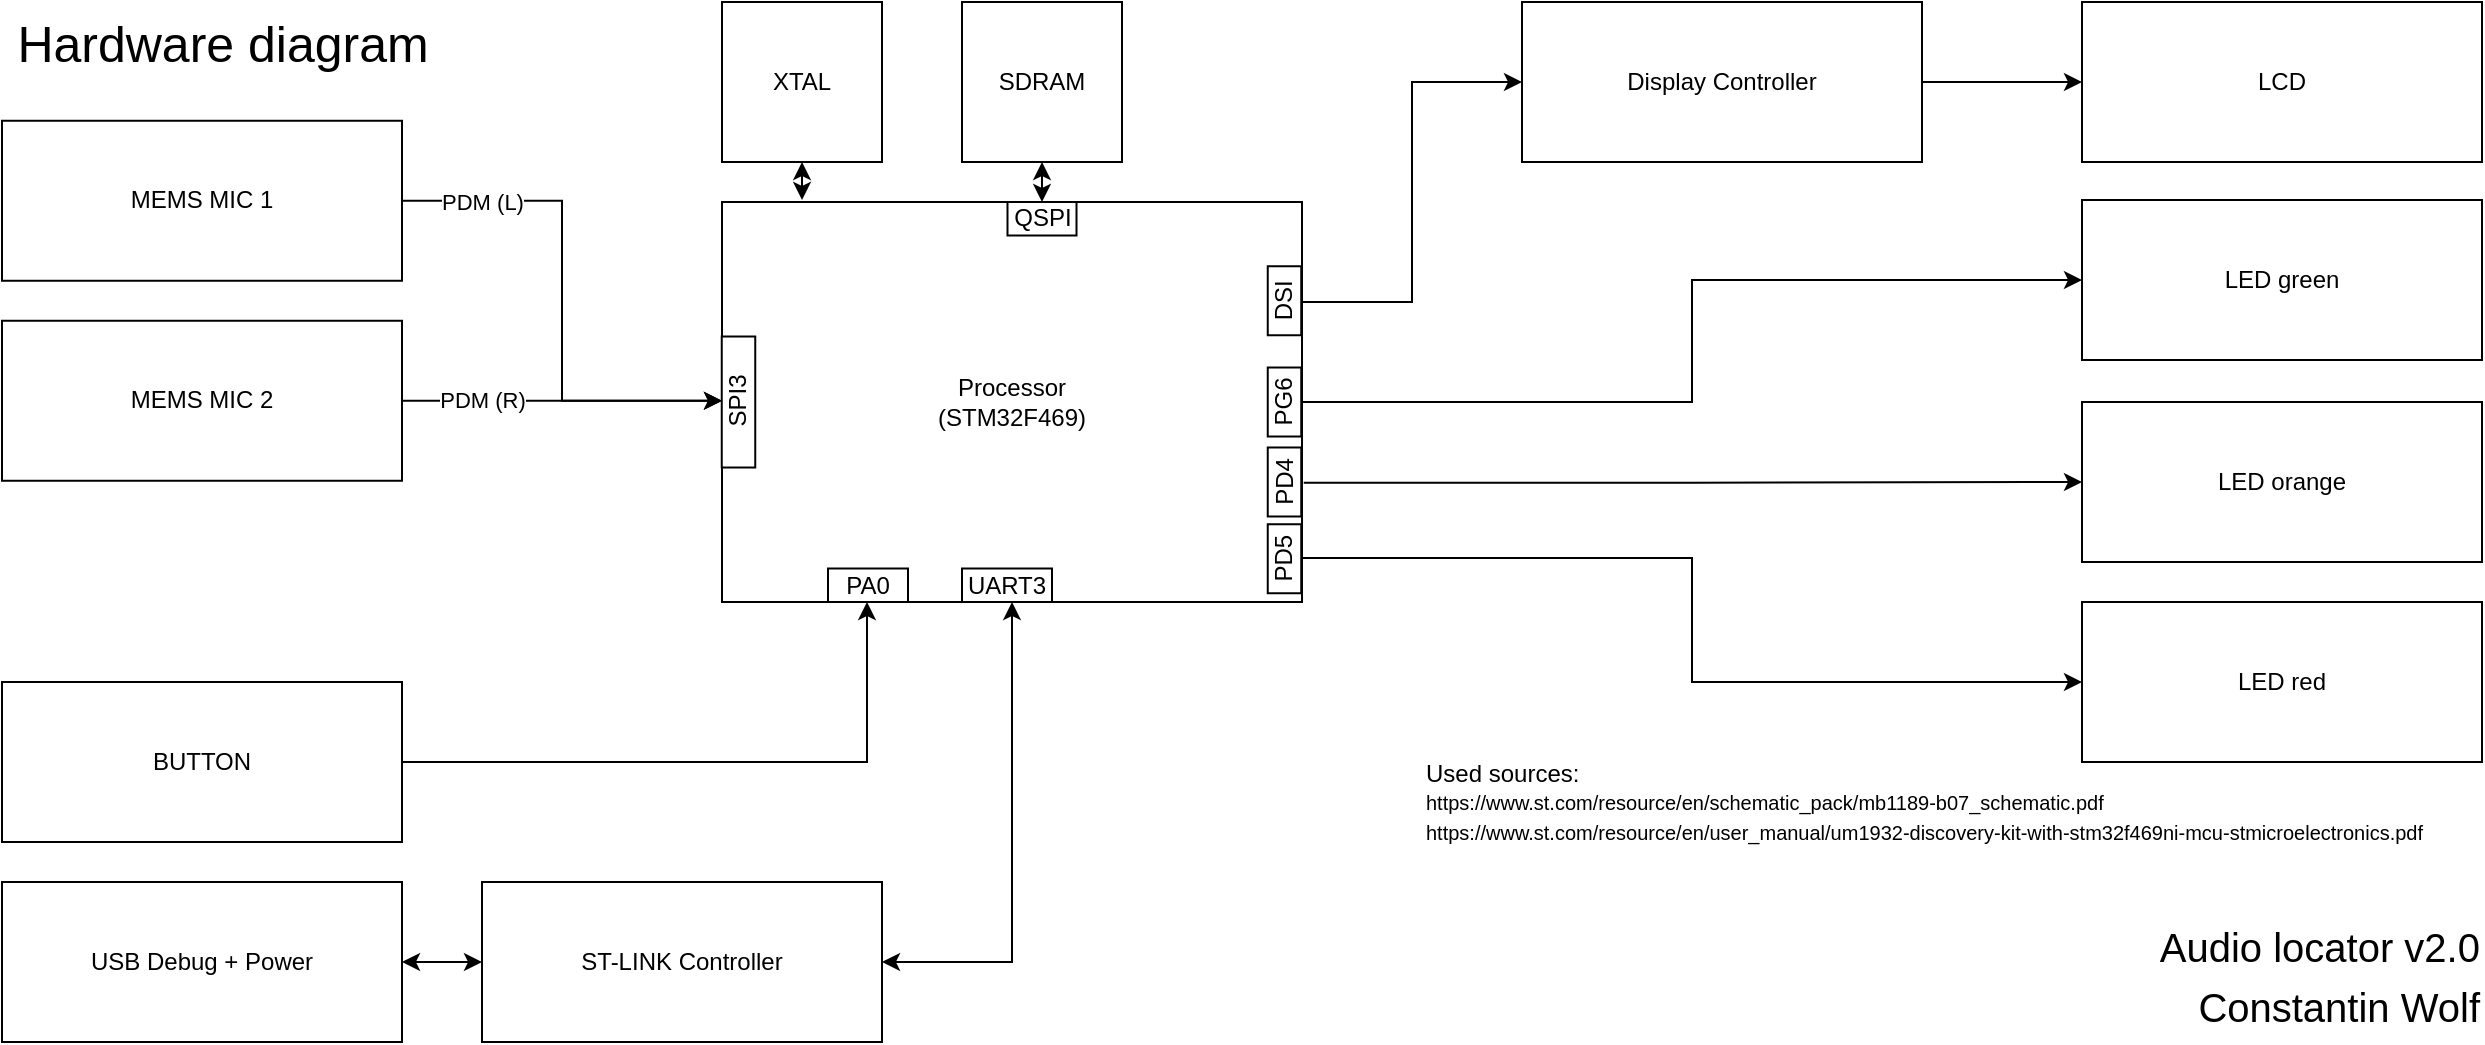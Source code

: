<mxfile version="17.4.0" type="device"><diagram name="Page-1" id="90a13364-a465-7bf4-72fc-28e22215d7a0"><mxGraphModel dx="1554" dy="852" grid="1" gridSize="10" guides="1" tooltips="1" connect="1" arrows="1" fold="1" page="1" pageScale="1.5" pageWidth="1169" pageHeight="826" background="none" math="0" shadow="0"><root><mxCell id="0" style=";html=1;"/><mxCell id="1" style=";html=1;" parent="0"/><mxCell id="evqkJ7rx5rSSmqUqfubl-22" style="edgeStyle=orthogonalEdgeStyle;rounded=0;orthogonalLoop=1;jettySize=auto;html=1;exitX=1;exitY=0.25;exitDx=0;exitDy=0;entryX=0;entryY=0.5;entryDx=0;entryDy=0;" parent="1" source="evqkJ7rx5rSSmqUqfubl-1" target="evqkJ7rx5rSSmqUqfubl-18" edge="1"><mxGeometry relative="1" as="geometry"/></mxCell><mxCell id="evqkJ7rx5rSSmqUqfubl-41" style="edgeStyle=orthogonalEdgeStyle;rounded=0;orthogonalLoop=1;jettySize=auto;html=1;exitX=1;exitY=0.5;exitDx=0;exitDy=0;startArrow=none;startFill=0;entryX=0;entryY=0.5;entryDx=0;entryDy=0;" parent="1" source="evqkJ7rx5rSSmqUqfubl-1" target="evqkJ7rx5rSSmqUqfubl-3" edge="1"><mxGeometry relative="1" as="geometry"><mxPoint x="1250" y="480" as="targetPoint"/></mxGeometry></mxCell><mxCell id="evqkJ7rx5rSSmqUqfubl-44" style="edgeStyle=orthogonalEdgeStyle;rounded=0;orthogonalLoop=1;jettySize=auto;html=1;exitX=1.003;exitY=0.702;exitDx=0;exitDy=0;entryX=0;entryY=0.5;entryDx=0;entryDy=0;startArrow=none;startFill=0;exitPerimeter=0;" parent="1" source="evqkJ7rx5rSSmqUqfubl-1" target="evqkJ7rx5rSSmqUqfubl-4" edge="1"><mxGeometry relative="1" as="geometry"/></mxCell><mxCell id="evqkJ7rx5rSSmqUqfubl-47" style="edgeStyle=orthogonalEdgeStyle;rounded=0;orthogonalLoop=1;jettySize=auto;html=1;exitX=0.999;exitY=0.89;exitDx=0;exitDy=0;entryX=0;entryY=0.5;entryDx=0;entryDy=0;startArrow=none;startFill=0;exitPerimeter=0;" parent="1" source="evqkJ7rx5rSSmqUqfubl-1" target="evqkJ7rx5rSSmqUqfubl-5" edge="1"><mxGeometry relative="1" as="geometry"/></mxCell><mxCell id="evqkJ7rx5rSSmqUqfubl-1" value="Processor&lt;br&gt;(STM32F469)" style="rounded=0;whiteSpace=wrap;html=1;" parent="1" vertex="1"><mxGeometry x="660" y="440" width="290" height="200" as="geometry"/></mxCell><mxCell id="evqkJ7rx5rSSmqUqfubl-3" value="LED green" style="rounded=0;whiteSpace=wrap;html=1;" parent="1" vertex="1"><mxGeometry x="1340" y="439" width="200" height="80" as="geometry"/></mxCell><mxCell id="evqkJ7rx5rSSmqUqfubl-4" value="LED orange" style="rounded=0;whiteSpace=wrap;html=1;" parent="1" vertex="1"><mxGeometry x="1340" y="540" width="200" height="80" as="geometry"/></mxCell><mxCell id="evqkJ7rx5rSSmqUqfubl-5" value="LED red" style="rounded=0;whiteSpace=wrap;html=1;" parent="1" vertex="1"><mxGeometry x="1340" y="640" width="200" height="80" as="geometry"/></mxCell><mxCell id="evqkJ7rx5rSSmqUqfubl-11" style="edgeStyle=orthogonalEdgeStyle;rounded=0;orthogonalLoop=1;jettySize=auto;html=1;exitX=1;exitY=0.5;exitDx=0;exitDy=0;" parent="1" source="evqkJ7rx5rSSmqUqfubl-6" edge="1"><mxGeometry relative="1" as="geometry"><mxPoint x="660" y="539.38" as="targetPoint"/><Array as="points"><mxPoint x="580" y="439.38"/><mxPoint x="580" y="539.38"/></Array></mxGeometry></mxCell><mxCell id="evqkJ7rx5rSSmqUqfubl-13" value="PDM (L)" style="edgeLabel;html=1;align=center;verticalAlign=middle;resizable=0;points=[];" parent="evqkJ7rx5rSSmqUqfubl-11" vertex="1" connectable="0"><mxGeometry x="-0.579" y="-1" relative="1" as="geometry"><mxPoint x="-15" y="-1" as="offset"/></mxGeometry></mxCell><mxCell id="evqkJ7rx5rSSmqUqfubl-6" value="MEMS MIC 1" style="rounded=0;whiteSpace=wrap;html=1;" parent="1" vertex="1"><mxGeometry x="300" y="399.38" width="200" height="80" as="geometry"/></mxCell><mxCell id="evqkJ7rx5rSSmqUqfubl-14" value="PDM (R)" style="edgeStyle=orthogonalEdgeStyle;rounded=0;orthogonalLoop=1;jettySize=auto;html=1;exitX=1;exitY=0.5;exitDx=0;exitDy=0;" parent="1" source="evqkJ7rx5rSSmqUqfubl-7" edge="1"><mxGeometry x="-0.5" relative="1" as="geometry"><mxPoint x="660" y="539.38" as="targetPoint"/><mxPoint as="offset"/></mxGeometry></mxCell><mxCell id="evqkJ7rx5rSSmqUqfubl-7" value="MEMS&amp;nbsp;MIC 2" style="rounded=0;whiteSpace=wrap;html=1;" parent="1" vertex="1"><mxGeometry x="300" y="499.38" width="200" height="80" as="geometry"/></mxCell><mxCell id="evqkJ7rx5rSSmqUqfubl-30" style="edgeStyle=orthogonalEdgeStyle;rounded=0;orthogonalLoop=1;jettySize=auto;html=1;exitX=1;exitY=0.5;exitDx=0;exitDy=0;entryX=0.25;entryY=1;entryDx=0;entryDy=0;" parent="1" source="evqkJ7rx5rSSmqUqfubl-9" target="evqkJ7rx5rSSmqUqfubl-1" edge="1"><mxGeometry relative="1" as="geometry"/></mxCell><mxCell id="evqkJ7rx5rSSmqUqfubl-9" value="BUTTON" style="rounded=0;whiteSpace=wrap;html=1;" parent="1" vertex="1"><mxGeometry x="300" y="680" width="200" height="80" as="geometry"/></mxCell><mxCell id="evqkJ7rx5rSSmqUqfubl-23" style="edgeStyle=orthogonalEdgeStyle;rounded=0;orthogonalLoop=1;jettySize=auto;html=1;exitX=1;exitY=0.5;exitDx=0;exitDy=0;entryX=0;entryY=0.5;entryDx=0;entryDy=0;" parent="1" source="evqkJ7rx5rSSmqUqfubl-18" target="evqkJ7rx5rSSmqUqfubl-19" edge="1"><mxGeometry relative="1" as="geometry"><Array as="points"/></mxGeometry></mxCell><mxCell id="evqkJ7rx5rSSmqUqfubl-25" style="edgeStyle=orthogonalEdgeStyle;rounded=0;orthogonalLoop=1;jettySize=auto;html=1;exitX=0;exitY=0.5;exitDx=0;exitDy=0;entryX=0;entryY=0.5;entryDx=0;entryDy=0;" parent="1" source="evqkJ7rx5rSSmqUqfubl-4" target="evqkJ7rx5rSSmqUqfubl-4" edge="1"><mxGeometry relative="1" as="geometry"/></mxCell><mxCell id="evqkJ7rx5rSSmqUqfubl-18" value="Display Controller" style="rounded=0;whiteSpace=wrap;html=1;" parent="1" vertex="1"><mxGeometry x="1060" y="340" width="200" height="80" as="geometry"/></mxCell><mxCell id="evqkJ7rx5rSSmqUqfubl-19" value="LCD" style="rounded=0;whiteSpace=wrap;html=1;" parent="1" vertex="1"><mxGeometry x="1340" y="340" width="200" height="80" as="geometry"/></mxCell><mxCell id="evqkJ7rx5rSSmqUqfubl-31" value="USB Debug + Power" style="rounded=0;whiteSpace=wrap;html=1;" parent="1" vertex="1"><mxGeometry x="300" y="780" width="200" height="80" as="geometry"/></mxCell><mxCell id="evqkJ7rx5rSSmqUqfubl-45" style="edgeStyle=orthogonalEdgeStyle;rounded=0;orthogonalLoop=1;jettySize=auto;html=1;exitX=0;exitY=0.5;exitDx=0;exitDy=0;entryX=1;entryY=0.5;entryDx=0;entryDy=0;startArrow=classic;startFill=1;" parent="1" source="evqkJ7rx5rSSmqUqfubl-32" target="evqkJ7rx5rSSmqUqfubl-31" edge="1"><mxGeometry relative="1" as="geometry"/></mxCell><mxCell id="evqkJ7rx5rSSmqUqfubl-46" style="edgeStyle=orthogonalEdgeStyle;rounded=0;orthogonalLoop=1;jettySize=auto;html=1;exitX=1;exitY=0.5;exitDx=0;exitDy=0;entryX=0.5;entryY=1;entryDx=0;entryDy=0;startArrow=classic;startFill=1;" parent="1" source="evqkJ7rx5rSSmqUqfubl-32" target="evqkJ7rx5rSSmqUqfubl-1" edge="1"><mxGeometry relative="1" as="geometry"/></mxCell><mxCell id="evqkJ7rx5rSSmqUqfubl-32" value="ST-LINK Controller" style="rounded=0;whiteSpace=wrap;html=1;" parent="1" vertex="1"><mxGeometry x="540" y="780" width="200" height="80" as="geometry"/></mxCell><mxCell id="evqkJ7rx5rSSmqUqfubl-64" style="edgeStyle=orthogonalEdgeStyle;rounded=0;orthogonalLoop=1;jettySize=auto;html=1;exitX=0.5;exitY=1;exitDx=0;exitDy=0;entryX=0.138;entryY=-0.005;entryDx=0;entryDy=0;entryPerimeter=0;startArrow=classic;startFill=1;" parent="1" source="evqkJ7rx5rSSmqUqfubl-33" target="evqkJ7rx5rSSmqUqfubl-1" edge="1"><mxGeometry relative="1" as="geometry"/></mxCell><mxCell id="evqkJ7rx5rSSmqUqfubl-33" value="XTAL" style="rounded=0;whiteSpace=wrap;html=1;" parent="1" vertex="1"><mxGeometry x="660" y="340" width="80" height="80" as="geometry"/></mxCell><mxCell id="evqkJ7rx5rSSmqUqfubl-38" style="edgeStyle=orthogonalEdgeStyle;rounded=0;orthogonalLoop=1;jettySize=auto;html=1;exitX=0.5;exitY=1;exitDx=0;exitDy=0;startArrow=classic;startFill=1;" parent="1" source="evqkJ7rx5rSSmqUqfubl-34" edge="1"><mxGeometry relative="1" as="geometry"><mxPoint x="820" y="440" as="targetPoint"/></mxGeometry></mxCell><mxCell id="evqkJ7rx5rSSmqUqfubl-34" value="SDRAM" style="rounded=0;whiteSpace=wrap;html=1;" parent="1" vertex="1"><mxGeometry x="780" y="340" width="80" height="80" as="geometry"/></mxCell><mxCell id="evqkJ7rx5rSSmqUqfubl-48" value="SPI3" style="rounded=0;whiteSpace=wrap;html=1;rotation=-90;" parent="1" vertex="1"><mxGeometry x="635.5" y="531.63" width="65.5" height="16.75" as="geometry"/></mxCell><mxCell id="evqkJ7rx5rSSmqUqfubl-50" value="QSPI" style="rounded=0;whiteSpace=wrap;html=1;rotation=0;" parent="1" vertex="1"><mxGeometry x="802.75" y="440" width="34.5" height="16.75" as="geometry"/></mxCell><mxCell id="evqkJ7rx5rSSmqUqfubl-51" value="PA0" style="rounded=0;whiteSpace=wrap;html=1;rotation=0;" parent="1" vertex="1"><mxGeometry x="713" y="623.25" width="40" height="16.75" as="geometry"/></mxCell><mxCell id="evqkJ7rx5rSSmqUqfubl-52" value="UART3" style="rounded=0;whiteSpace=wrap;html=1;rotation=0;" parent="1" vertex="1"><mxGeometry x="780" y="623.25" width="45" height="16.75" as="geometry"/></mxCell><mxCell id="evqkJ7rx5rSSmqUqfubl-53" value="DSI" style="rounded=0;whiteSpace=wrap;html=1;rotation=-90;" parent="1" vertex="1"><mxGeometry x="924" y="481" width="34.5" height="16.75" as="geometry"/></mxCell><mxCell id="evqkJ7rx5rSSmqUqfubl-57" value="PG6" style="rounded=0;whiteSpace=wrap;html=1;rotation=-90;" parent="1" vertex="1"><mxGeometry x="924" y="531.63" width="34.5" height="16.75" as="geometry"/></mxCell><mxCell id="evqkJ7rx5rSSmqUqfubl-58" value="PD4" style="rounded=0;whiteSpace=wrap;html=1;rotation=-90;" parent="1" vertex="1"><mxGeometry x="924" y="571.62" width="34.5" height="16.75" as="geometry"/></mxCell><mxCell id="evqkJ7rx5rSSmqUqfubl-59" value="PD5" style="rounded=0;whiteSpace=wrap;html=1;rotation=-90;" parent="1" vertex="1"><mxGeometry x="924" y="610" width="34.5" height="16.75" as="geometry"/></mxCell><mxCell id="evqkJ7rx5rSSmqUqfubl-60" value="Used sources:&amp;nbsp;&lt;br&gt;&lt;font style=&quot;font-size: 10px&quot;&gt;https://www.st.com/resource/en/schematic_pack/mb1189-b07_schematic.pdf&lt;br&gt;https://www.st.com/resource/en/user_manual/um1932-discovery-kit-with-stm32f469ni-mcu-stmicroelectronics.pdf&lt;/font&gt;" style="text;html=1;strokeColor=none;fillColor=none;align=left;verticalAlign=middle;whiteSpace=wrap;rounded=0;" parent="1" vertex="1"><mxGeometry x="1010" y="730" width="530" height="20" as="geometry"/></mxCell><mxCell id="O5dA9eMD-OS4s_JsR675-1" value="Hardware diagram" style="text;html=1;align=center;verticalAlign=middle;resizable=0;points=[];autosize=1;strokeColor=none;fillColor=none;fontSize=25;" vertex="1" parent="1"><mxGeometry x="300" y="340" width="220" height="40" as="geometry"/></mxCell><mxCell id="O5dA9eMD-OS4s_JsR675-2" value="&lt;font style=&quot;font-size: 20px&quot;&gt;Audio locator v2.0&lt;br&gt;Constantin Wolf&lt;br&gt;&lt;/font&gt;" style="text;html=1;align=right;verticalAlign=middle;resizable=0;points=[];autosize=1;strokeColor=none;fillColor=none;fontSize=25;" vertex="1" parent="1"><mxGeometry x="1360" y="790" width="180" height="70" as="geometry"/></mxCell></root></mxGraphModel></diagram></mxfile>